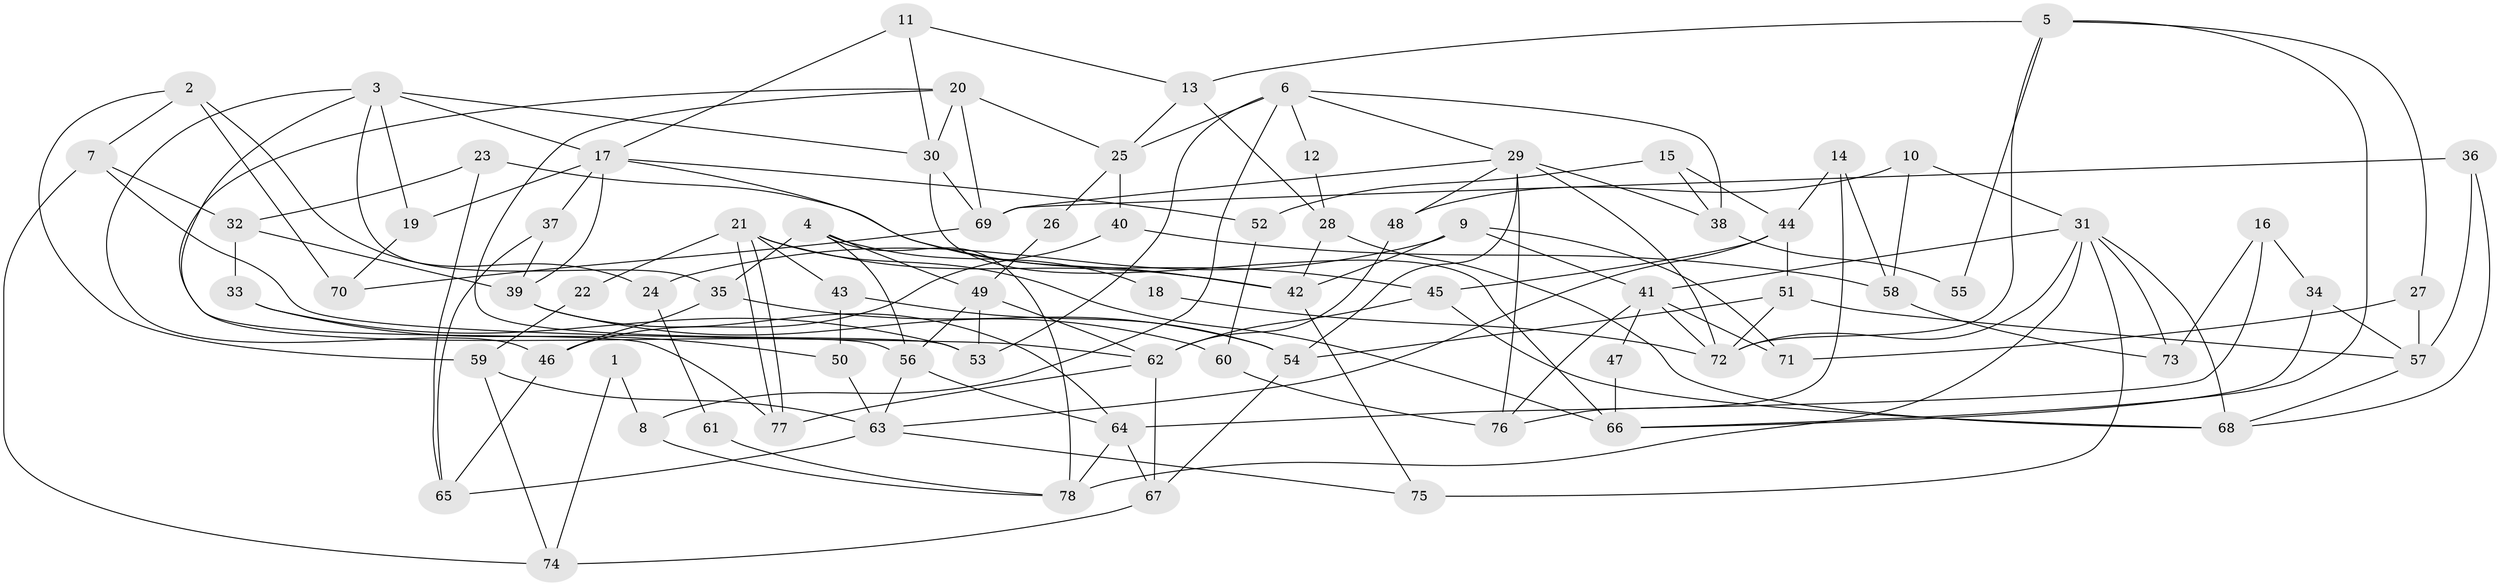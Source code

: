 // coarse degree distribution, {2: 0.12962962962962962, 4: 0.12962962962962962, 9: 0.018518518518518517, 7: 0.09259259259259259, 5: 0.2222222222222222, 6: 0.12962962962962962, 3: 0.2222222222222222, 10: 0.037037037037037035, 8: 0.018518518518518517}
// Generated by graph-tools (version 1.1) at 2025/23/03/03/25 07:23:55]
// undirected, 78 vertices, 156 edges
graph export_dot {
graph [start="1"]
  node [color=gray90,style=filled];
  1;
  2;
  3;
  4;
  5;
  6;
  7;
  8;
  9;
  10;
  11;
  12;
  13;
  14;
  15;
  16;
  17;
  18;
  19;
  20;
  21;
  22;
  23;
  24;
  25;
  26;
  27;
  28;
  29;
  30;
  31;
  32;
  33;
  34;
  35;
  36;
  37;
  38;
  39;
  40;
  41;
  42;
  43;
  44;
  45;
  46;
  47;
  48;
  49;
  50;
  51;
  52;
  53;
  54;
  55;
  56;
  57;
  58;
  59;
  60;
  61;
  62;
  63;
  64;
  65;
  66;
  67;
  68;
  69;
  70;
  71;
  72;
  73;
  74;
  75;
  76;
  77;
  78;
  1 -- 74;
  1 -- 8;
  2 -- 7;
  2 -- 70;
  2 -- 24;
  2 -- 59;
  3 -- 56;
  3 -- 35;
  3 -- 17;
  3 -- 19;
  3 -- 30;
  3 -- 46;
  4 -- 56;
  4 -- 35;
  4 -- 18;
  4 -- 49;
  4 -- 78;
  5 -- 13;
  5 -- 72;
  5 -- 27;
  5 -- 55;
  5 -- 66;
  6 -- 53;
  6 -- 29;
  6 -- 8;
  6 -- 12;
  6 -- 25;
  6 -- 38;
  7 -- 74;
  7 -- 62;
  7 -- 32;
  8 -- 78;
  9 -- 42;
  9 -- 71;
  9 -- 24;
  9 -- 41;
  10 -- 58;
  10 -- 31;
  10 -- 48;
  11 -- 13;
  11 -- 17;
  11 -- 30;
  12 -- 28;
  13 -- 28;
  13 -- 25;
  14 -- 44;
  14 -- 76;
  14 -- 58;
  15 -- 38;
  15 -- 52;
  15 -- 44;
  16 -- 34;
  16 -- 64;
  16 -- 73;
  17 -- 39;
  17 -- 19;
  17 -- 37;
  17 -- 42;
  17 -- 52;
  18 -- 72;
  19 -- 70;
  20 -- 25;
  20 -- 30;
  20 -- 53;
  20 -- 69;
  20 -- 77;
  21 -- 66;
  21 -- 77;
  21 -- 77;
  21 -- 22;
  21 -- 42;
  21 -- 43;
  22 -- 59;
  23 -- 32;
  23 -- 45;
  23 -- 65;
  24 -- 61;
  25 -- 40;
  25 -- 26;
  26 -- 49;
  27 -- 57;
  27 -- 71;
  28 -- 68;
  28 -- 42;
  29 -- 54;
  29 -- 69;
  29 -- 38;
  29 -- 48;
  29 -- 72;
  29 -- 76;
  30 -- 66;
  30 -- 69;
  31 -- 41;
  31 -- 72;
  31 -- 68;
  31 -- 73;
  31 -- 75;
  31 -- 78;
  32 -- 39;
  32 -- 33;
  33 -- 53;
  33 -- 50;
  34 -- 57;
  34 -- 66;
  35 -- 54;
  35 -- 46;
  36 -- 68;
  36 -- 69;
  36 -- 57;
  37 -- 65;
  37 -- 39;
  38 -- 55;
  39 -- 64;
  39 -- 60;
  40 -- 58;
  40 -- 46;
  41 -- 72;
  41 -- 47;
  41 -- 71;
  41 -- 76;
  42 -- 75;
  43 -- 54;
  43 -- 50;
  44 -- 63;
  44 -- 45;
  44 -- 51;
  45 -- 62;
  45 -- 68;
  46 -- 65;
  47 -- 66;
  48 -- 62;
  49 -- 62;
  49 -- 53;
  49 -- 56;
  50 -- 63;
  51 -- 57;
  51 -- 54;
  51 -- 72;
  52 -- 60;
  54 -- 67;
  56 -- 63;
  56 -- 64;
  57 -- 68;
  58 -- 73;
  59 -- 63;
  59 -- 74;
  60 -- 76;
  61 -- 78;
  62 -- 77;
  62 -- 67;
  63 -- 75;
  63 -- 65;
  64 -- 78;
  64 -- 67;
  67 -- 74;
  69 -- 70;
}
